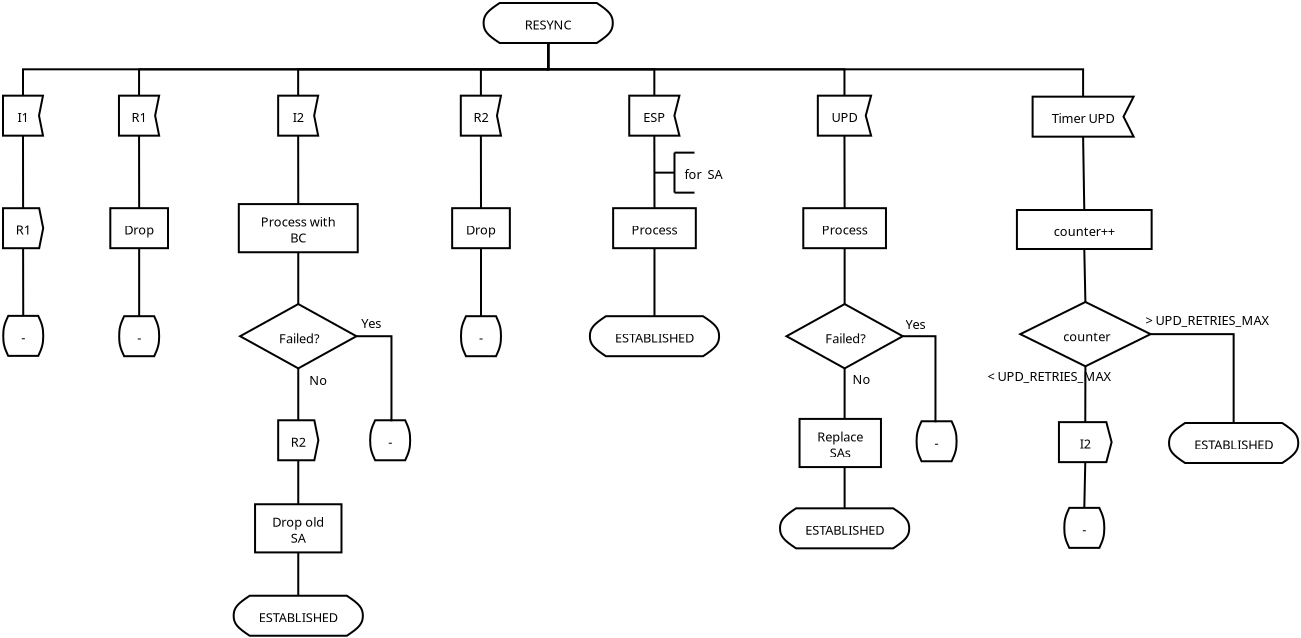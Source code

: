<?xml version="1.0" encoding="UTF-8"?>
<dia:diagram xmlns:dia="http://www.lysator.liu.se/~alla/dia/"><dia:layer name="Background" visible="true"><dia:object type="SDL - State" version="0" id="O0"><dia:attribute name="obj_pos"><dia:point val="27.32,1.65"/></dia:attribute><dia:attribute name="obj_bb"><dia:rectangle val="27.27,1.6;33.83,3.7"/></dia:attribute><dia:attribute name="elem_corner"><dia:point val="27.32,1.65"/></dia:attribute><dia:attribute name="elem_width"><dia:real val="6.46"/></dia:attribute><dia:attribute name="elem_height"><dia:real val="2"/></dia:attribute><dia:attribute name="show_background"><dia:boolean val="true"/></dia:attribute><dia:attribute name="flip_horizontal"><dia:boolean val="false"/></dia:attribute><dia:attribute name="flip_vertical"><dia:boolean val="false"/></dia:attribute><dia:attribute name="padding"><dia:real val="0.354"/></dia:attribute><dia:attribute name="text"><dia:composite type="text"><dia:attribute name="string"><dia:string>#RESYNC#</dia:string></dia:attribute><dia:attribute name="font"><dia:font family="sans" style="0" name="Courier"/></dia:attribute><dia:attribute name="height"><dia:real val="0.8"/></dia:attribute><dia:attribute name="pos"><dia:point val="30.55,2.9"/></dia:attribute><dia:attribute name="color"><dia:color val="#000000"/></dia:attribute><dia:attribute name="alignment"><dia:enum val="1"/></dia:attribute></dia:composite></dia:attribute></dia:object><dia:object type="SDL - Receive" version="0" id="O1"><dia:attribute name="obj_pos"><dia:point val="3.29,6.282"/></dia:attribute><dia:attribute name="obj_bb"><dia:rectangle val="3.24,6.232;5.351,8.332"/></dia:attribute><dia:attribute name="elem_corner"><dia:point val="3.29,6.282"/></dia:attribute><dia:attribute name="elem_width"><dia:real val="2"/></dia:attribute><dia:attribute name="elem_height"><dia:real val="2"/></dia:attribute><dia:attribute name="show_background"><dia:boolean val="true"/></dia:attribute><dia:attribute name="flip_horizontal"><dia:boolean val="false"/></dia:attribute><dia:attribute name="flip_vertical"><dia:boolean val="false"/></dia:attribute><dia:attribute name="padding"><dia:real val="0.354"/></dia:attribute><dia:attribute name="text"><dia:composite type="text"><dia:attribute name="string"><dia:string>#I1#</dia:string></dia:attribute><dia:attribute name="font"><dia:font family="sans" style="0" name="Courier"/></dia:attribute><dia:attribute name="height"><dia:real val="0.8"/></dia:attribute><dia:attribute name="pos"><dia:point val="4.29,7.532"/></dia:attribute><dia:attribute name="color"><dia:color val="#000000"/></dia:attribute><dia:attribute name="alignment"><dia:enum val="1"/></dia:attribute></dia:composite></dia:attribute></dia:object><dia:object type="SDL - Receive" version="0" id="O2"><dia:attribute name="obj_pos"><dia:point val="9.088,6.282"/></dia:attribute><dia:attribute name="obj_bb"><dia:rectangle val="9.038,6.232;11.158,8.332"/></dia:attribute><dia:attribute name="elem_corner"><dia:point val="9.088,6.282"/></dia:attribute><dia:attribute name="elem_width"><dia:real val="2.009"/></dia:attribute><dia:attribute name="elem_height"><dia:real val="2"/></dia:attribute><dia:attribute name="show_background"><dia:boolean val="true"/></dia:attribute><dia:attribute name="flip_horizontal"><dia:boolean val="false"/></dia:attribute><dia:attribute name="flip_vertical"><dia:boolean val="false"/></dia:attribute><dia:attribute name="padding"><dia:real val="0.354"/></dia:attribute><dia:attribute name="text"><dia:composite type="text"><dia:attribute name="string"><dia:string>#R1#</dia:string></dia:attribute><dia:attribute name="font"><dia:font family="sans" style="0" name="Courier"/></dia:attribute><dia:attribute name="height"><dia:real val="0.8"/></dia:attribute><dia:attribute name="pos"><dia:point val="10.093,7.532"/></dia:attribute><dia:attribute name="color"><dia:color val="#000000"/></dia:attribute><dia:attribute name="alignment"><dia:enum val="1"/></dia:attribute></dia:composite></dia:attribute></dia:object><dia:object type="SDL - Receive" version="0" id="O3"><dia:attribute name="obj_pos"><dia:point val="17.048,6.282"/></dia:attribute><dia:attribute name="obj_bb"><dia:rectangle val="16.998,6.232;19.109,8.332"/></dia:attribute><dia:attribute name="elem_corner"><dia:point val="17.048,6.282"/></dia:attribute><dia:attribute name="elem_width"><dia:real val="2"/></dia:attribute><dia:attribute name="elem_height"><dia:real val="2"/></dia:attribute><dia:attribute name="show_background"><dia:boolean val="true"/></dia:attribute><dia:attribute name="flip_horizontal"><dia:boolean val="false"/></dia:attribute><dia:attribute name="flip_vertical"><dia:boolean val="false"/></dia:attribute><dia:attribute name="padding"><dia:real val="0.354"/></dia:attribute><dia:attribute name="text"><dia:composite type="text"><dia:attribute name="string"><dia:string>#I2#</dia:string></dia:attribute><dia:attribute name="font"><dia:font family="sans" style="0" name="Courier"/></dia:attribute><dia:attribute name="height"><dia:real val="0.8"/></dia:attribute><dia:attribute name="pos"><dia:point val="18.048,7.532"/></dia:attribute><dia:attribute name="color"><dia:color val="#000000"/></dia:attribute><dia:attribute name="alignment"><dia:enum val="1"/></dia:attribute></dia:composite></dia:attribute></dia:object><dia:object type="SDL - Receive" version="0" id="O4"><dia:attribute name="obj_pos"><dia:point val="26.18,6.282"/></dia:attribute><dia:attribute name="obj_bb"><dia:rectangle val="26.13,6.232;28.25,8.332"/></dia:attribute><dia:attribute name="elem_corner"><dia:point val="26.18,6.282"/></dia:attribute><dia:attribute name="elem_width"><dia:real val="2.009"/></dia:attribute><dia:attribute name="elem_height"><dia:real val="2"/></dia:attribute><dia:attribute name="show_background"><dia:boolean val="true"/></dia:attribute><dia:attribute name="flip_horizontal"><dia:boolean val="false"/></dia:attribute><dia:attribute name="flip_vertical"><dia:boolean val="false"/></dia:attribute><dia:attribute name="padding"><dia:real val="0.354"/></dia:attribute><dia:attribute name="text"><dia:composite type="text"><dia:attribute name="string"><dia:string>#R2#</dia:string></dia:attribute><dia:attribute name="font"><dia:font family="sans" style="0" name="Courier"/></dia:attribute><dia:attribute name="height"><dia:real val="0.8"/></dia:attribute><dia:attribute name="pos"><dia:point val="27.184,7.532"/></dia:attribute><dia:attribute name="color"><dia:color val="#000000"/></dia:attribute><dia:attribute name="alignment"><dia:enum val="1"/></dia:attribute></dia:composite></dia:attribute></dia:object><dia:object type="SDL - Receive" version="0" id="O5"><dia:attribute name="obj_pos"><dia:point val="44.046,6.282"/></dia:attribute><dia:attribute name="obj_bb"><dia:rectangle val="43.996,6.232;46.745,8.332"/></dia:attribute><dia:attribute name="elem_corner"><dia:point val="44.046,6.282"/></dia:attribute><dia:attribute name="elem_width"><dia:real val="2.634"/></dia:attribute><dia:attribute name="elem_height"><dia:real val="2"/></dia:attribute><dia:attribute name="show_background"><dia:boolean val="true"/></dia:attribute><dia:attribute name="flip_horizontal"><dia:boolean val="false"/></dia:attribute><dia:attribute name="flip_vertical"><dia:boolean val="false"/></dia:attribute><dia:attribute name="padding"><dia:real val="0.354"/></dia:attribute><dia:attribute name="text"><dia:composite type="text"><dia:attribute name="string"><dia:string>#UPD#</dia:string></dia:attribute><dia:attribute name="font"><dia:font family="sans" style="0" name="Courier"/></dia:attribute><dia:attribute name="height"><dia:real val="0.8"/></dia:attribute><dia:attribute name="pos"><dia:point val="45.363,7.532"/></dia:attribute><dia:attribute name="color"><dia:color val="#000000"/></dia:attribute><dia:attribute name="alignment"><dia:enum val="1"/></dia:attribute></dia:composite></dia:attribute></dia:object><dia:object type="SDL - Receive" version="0" id="O6"><dia:attribute name="obj_pos"><dia:point val="54.791,6.332"/></dia:attribute><dia:attribute name="obj_bb"><dia:rectangle val="54.74,6.282;59.88,8.382"/></dia:attribute><dia:attribute name="elem_corner"><dia:point val="54.791,6.332"/></dia:attribute><dia:attribute name="elem_width"><dia:real val="5.009"/></dia:attribute><dia:attribute name="elem_height"><dia:real val="2"/></dia:attribute><dia:attribute name="show_background"><dia:boolean val="true"/></dia:attribute><dia:attribute name="flip_horizontal"><dia:boolean val="false"/></dia:attribute><dia:attribute name="flip_vertical"><dia:boolean val="false"/></dia:attribute><dia:attribute name="padding"><dia:real val="0.354"/></dia:attribute><dia:attribute name="text"><dia:composite type="text"><dia:attribute name="string"><dia:string>#Timer UPD#</dia:string></dia:attribute><dia:attribute name="font"><dia:font family="sans" style="0" name="Courier"/></dia:attribute><dia:attribute name="height"><dia:real val="0.8"/></dia:attribute><dia:attribute name="pos"><dia:point val="57.295,7.582"/></dia:attribute><dia:attribute name="color"><dia:color val="#000000"/></dia:attribute><dia:attribute name="alignment"><dia:enum val="1"/></dia:attribute></dia:composite></dia:attribute></dia:object><dia:object type="SDL - Send" version="0" id="O7"><dia:attribute name="obj_pos"><dia:point val="3.291,11.909"/></dia:attribute><dia:attribute name="obj_bb"><dia:rectangle val="3.241,11.858;5.351,13.959"/></dia:attribute><dia:attribute name="elem_corner"><dia:point val="3.291,11.909"/></dia:attribute><dia:attribute name="elem_width"><dia:real val="2.009"/></dia:attribute><dia:attribute name="elem_height"><dia:real val="2"/></dia:attribute><dia:attribute name="show_background"><dia:boolean val="true"/></dia:attribute><dia:attribute name="flip_horizontal"><dia:boolean val="false"/></dia:attribute><dia:attribute name="flip_vertical"><dia:boolean val="false"/></dia:attribute><dia:attribute name="padding"><dia:real val="0.354"/></dia:attribute><dia:attribute name="text"><dia:composite type="text"><dia:attribute name="string"><dia:string>#R1#</dia:string></dia:attribute><dia:attribute name="font"><dia:font family="sans" style="0" name="Courier"/></dia:attribute><dia:attribute name="height"><dia:real val="0.8"/></dia:attribute><dia:attribute name="pos"><dia:point val="4.295,13.159"/></dia:attribute><dia:attribute name="color"><dia:color val="#000000"/></dia:attribute><dia:attribute name="alignment"><dia:enum val="1"/></dia:attribute></dia:composite></dia:attribute></dia:object><dia:object type="SDL - Task" version="0" id="O8"><dia:attribute name="obj_pos"><dia:point val="15.08,11.705"/></dia:attribute><dia:attribute name="obj_bb"><dia:rectangle val="15.03,11.655;21.077,14.162"/></dia:attribute><dia:attribute name="elem_corner"><dia:point val="15.08,11.705"/></dia:attribute><dia:attribute name="elem_width"><dia:real val="5.946"/></dia:attribute><dia:attribute name="elem_height"><dia:real val="2.407"/></dia:attribute><dia:attribute name="show_background"><dia:boolean val="true"/></dia:attribute><dia:attribute name="flip_horizontal"><dia:boolean val="false"/></dia:attribute><dia:attribute name="flip_vertical"><dia:boolean val="false"/></dia:attribute><dia:attribute name="padding"><dia:real val="0.354"/></dia:attribute><dia:attribute name="text"><dia:composite type="text"><dia:attribute name="string"><dia:string>#Process with
BC#</dia:string></dia:attribute><dia:attribute name="font"><dia:font family="sans" style="0" name="Courier"/></dia:attribute><dia:attribute name="height"><dia:real val="0.8"/></dia:attribute><dia:attribute name="pos"><dia:point val="18.053,12.759"/></dia:attribute><dia:attribute name="color"><dia:color val="#000000"/></dia:attribute><dia:attribute name="alignment"><dia:enum val="1"/></dia:attribute></dia:composite></dia:attribute></dia:object><dia:object type="SDL - Decision" version="0" id="O9"><dia:attribute name="obj_pos"><dia:point val="15.146,16.704"/></dia:attribute><dia:attribute name="obj_bb"><dia:rectangle val="15.043,16.646;21.064,19.975"/></dia:attribute><dia:attribute name="elem_corner"><dia:point val="15.146,16.704"/></dia:attribute><dia:attribute name="elem_width"><dia:real val="5.814"/></dia:attribute><dia:attribute name="elem_height"><dia:real val="3.214"/></dia:attribute><dia:attribute name="show_background"><dia:boolean val="true"/></dia:attribute><dia:attribute name="flip_horizontal"><dia:boolean val="false"/></dia:attribute><dia:attribute name="flip_vertical"><dia:boolean val="false"/></dia:attribute><dia:attribute name="padding"><dia:real val="0.354"/></dia:attribute><dia:attribute name="text"><dia:composite type="text"><dia:attribute name="string"><dia:string>#Failed?#</dia:string></dia:attribute><dia:attribute name="font"><dia:font family="sans" style="0" name="Courier"/></dia:attribute><dia:attribute name="height"><dia:real val="0.8"/></dia:attribute><dia:attribute name="pos"><dia:point val="18.111,18.593"/></dia:attribute><dia:attribute name="color"><dia:color val="#000000"/></dia:attribute><dia:attribute name="alignment"><dia:enum val="1"/></dia:attribute></dia:composite></dia:attribute></dia:object><dia:object type="SDL - Send" version="0" id="O10"><dia:attribute name="obj_pos"><dia:point val="17.049,22.513"/></dia:attribute><dia:attribute name="obj_bb"><dia:rectangle val="16.998,22.463;19.108,24.563"/></dia:attribute><dia:attribute name="elem_corner"><dia:point val="17.049,22.513"/></dia:attribute><dia:attribute name="elem_width"><dia:real val="2.009"/></dia:attribute><dia:attribute name="elem_height"><dia:real val="2"/></dia:attribute><dia:attribute name="show_background"><dia:boolean val="true"/></dia:attribute><dia:attribute name="flip_horizontal"><dia:boolean val="false"/></dia:attribute><dia:attribute name="flip_vertical"><dia:boolean val="false"/></dia:attribute><dia:attribute name="padding"><dia:real val="0.354"/></dia:attribute><dia:attribute name="text"><dia:composite type="text"><dia:attribute name="string"><dia:string>#R2#</dia:string></dia:attribute><dia:attribute name="font"><dia:font family="sans" style="0" name="Courier"/></dia:attribute><dia:attribute name="height"><dia:real val="0.8"/></dia:attribute><dia:attribute name="pos"><dia:point val="18.053,23.763"/></dia:attribute><dia:attribute name="color"><dia:color val="#000000"/></dia:attribute><dia:attribute name="alignment"><dia:enum val="1"/></dia:attribute></dia:composite></dia:attribute></dia:object><dia:object type="SDL - Task" version="0" id="O11"><dia:attribute name="obj_pos"><dia:point val="15.893,26.713"/></dia:attribute><dia:attribute name="obj_bb"><dia:rectangle val="15.843,26.663;20.264,29.17"/></dia:attribute><dia:attribute name="elem_corner"><dia:point val="15.893,26.713"/></dia:attribute><dia:attribute name="elem_width"><dia:real val="4.321"/></dia:attribute><dia:attribute name="elem_height"><dia:real val="2.407"/></dia:attribute><dia:attribute name="show_background"><dia:boolean val="true"/></dia:attribute><dia:attribute name="flip_horizontal"><dia:boolean val="false"/></dia:attribute><dia:attribute name="flip_vertical"><dia:boolean val="false"/></dia:attribute><dia:attribute name="padding"><dia:real val="0.354"/></dia:attribute><dia:attribute name="text"><dia:composite type="text"><dia:attribute name="string"><dia:string>#Drop old
SA#</dia:string></dia:attribute><dia:attribute name="font"><dia:font family="sans" style="0" name="Courier"/></dia:attribute><dia:attribute name="height"><dia:real val="0.8"/></dia:attribute><dia:attribute name="pos"><dia:point val="18.053,27.767"/></dia:attribute><dia:attribute name="color"><dia:color val="#000000"/></dia:attribute><dia:attribute name="alignment"><dia:enum val="1"/></dia:attribute></dia:composite></dia:attribute></dia:object><dia:object type="SDL - State" version="0" id="O12"><dia:attribute name="obj_pos"><dia:point val="14.823,31.287"/></dia:attribute><dia:attribute name="obj_bb"><dia:rectangle val="14.774,31.237;21.334,33.337"/></dia:attribute><dia:attribute name="elem_corner"><dia:point val="14.823,31.287"/></dia:attribute><dia:attribute name="elem_width"><dia:real val="6.46"/></dia:attribute><dia:attribute name="elem_height"><dia:real val="2"/></dia:attribute><dia:attribute name="show_background"><dia:boolean val="true"/></dia:attribute><dia:attribute name="flip_horizontal"><dia:boolean val="false"/></dia:attribute><dia:attribute name="flip_vertical"><dia:boolean val="false"/></dia:attribute><dia:attribute name="padding"><dia:real val="0.354"/></dia:attribute><dia:attribute name="text"><dia:composite type="text"><dia:attribute name="string"><dia:string>#ESTABLISHED#</dia:string></dia:attribute><dia:attribute name="font"><dia:font family="sans" style="0" name="Courier"/></dia:attribute><dia:attribute name="height"><dia:real val="0.8"/></dia:attribute><dia:attribute name="pos"><dia:point val="18.053,32.537"/></dia:attribute><dia:attribute name="color"><dia:color val="#000000"/></dia:attribute><dia:attribute name="alignment"><dia:enum val="1"/></dia:attribute></dia:composite></dia:attribute></dia:object><dia:object type="SDL - State" version="0" id="O13"><dia:attribute name="obj_pos"><dia:point val="21.648,22.513"/></dia:attribute><dia:attribute name="obj_bb"><dia:rectangle val="21.599,22.463;23.698,24.563"/></dia:attribute><dia:attribute name="elem_corner"><dia:point val="21.648,22.513"/></dia:attribute><dia:attribute name="elem_width"><dia:real val="2"/></dia:attribute><dia:attribute name="elem_height"><dia:real val="2"/></dia:attribute><dia:attribute name="show_background"><dia:boolean val="true"/></dia:attribute><dia:attribute name="flip_horizontal"><dia:boolean val="false"/></dia:attribute><dia:attribute name="flip_vertical"><dia:boolean val="false"/></dia:attribute><dia:attribute name="padding"><dia:real val="0.354"/></dia:attribute><dia:attribute name="text"><dia:composite type="text"><dia:attribute name="string"><dia:string>#-#</dia:string></dia:attribute><dia:attribute name="font"><dia:font family="sans" style="0" name="Courier"/></dia:attribute><dia:attribute name="height"><dia:real val="0.8"/></dia:attribute><dia:attribute name="pos"><dia:point val="22.648,23.763"/></dia:attribute><dia:attribute name="color"><dia:color val="#000000"/></dia:attribute><dia:attribute name="alignment"><dia:enum val="1"/></dia:attribute></dia:composite></dia:attribute></dia:object><dia:object type="SDL - Task" version="0" id="O14"><dia:attribute name="obj_pos"><dia:point val="8.656,11.909"/></dia:attribute><dia:attribute name="obj_bb"><dia:rectangle val="8.606,11.858;11.59,13.959"/></dia:attribute><dia:attribute name="elem_corner"><dia:point val="8.656,11.909"/></dia:attribute><dia:attribute name="elem_width"><dia:real val="2.884"/></dia:attribute><dia:attribute name="elem_height"><dia:real val="2"/></dia:attribute><dia:attribute name="show_background"><dia:boolean val="true"/></dia:attribute><dia:attribute name="flip_horizontal"><dia:boolean val="false"/></dia:attribute><dia:attribute name="flip_vertical"><dia:boolean val="false"/></dia:attribute><dia:attribute name="padding"><dia:real val="0.354"/></dia:attribute><dia:attribute name="text"><dia:composite type="text"><dia:attribute name="string"><dia:string>#Drop#</dia:string></dia:attribute><dia:attribute name="font"><dia:font family="sans" style="0" name="Courier"/></dia:attribute><dia:attribute name="height"><dia:real val="0.8"/></dia:attribute><dia:attribute name="pos"><dia:point val="10.098,13.159"/></dia:attribute><dia:attribute name="color"><dia:color val="#000000"/></dia:attribute><dia:attribute name="alignment"><dia:enum val="1"/></dia:attribute></dia:composite></dia:attribute></dia:object><dia:object type="SDL - State" version="0" id="O15"><dia:attribute name="obj_pos"><dia:point val="9.098,17.311"/></dia:attribute><dia:attribute name="obj_bb"><dia:rectangle val="9.048,17.261;11.148,19.361"/></dia:attribute><dia:attribute name="elem_corner"><dia:point val="9.098,17.311"/></dia:attribute><dia:attribute name="elem_width"><dia:real val="2"/></dia:attribute><dia:attribute name="elem_height"><dia:real val="2"/></dia:attribute><dia:attribute name="show_background"><dia:boolean val="true"/></dia:attribute><dia:attribute name="flip_horizontal"><dia:boolean val="false"/></dia:attribute><dia:attribute name="flip_vertical"><dia:boolean val="false"/></dia:attribute><dia:attribute name="padding"><dia:real val="0.354"/></dia:attribute><dia:attribute name="text"><dia:composite type="text"><dia:attribute name="string"><dia:string>#-#</dia:string></dia:attribute><dia:attribute name="font"><dia:font family="sans" style="0" name="Courier"/></dia:attribute><dia:attribute name="height"><dia:real val="0.8"/></dia:attribute><dia:attribute name="pos"><dia:point val="10.098,18.561"/></dia:attribute><dia:attribute name="color"><dia:color val="#000000"/></dia:attribute><dia:attribute name="alignment"><dia:enum val="1"/></dia:attribute></dia:composite></dia:attribute></dia:object><dia:object type="SDL - Task" version="0" id="O16"><dia:attribute name="obj_pos"><dia:point val="25.748,11.909"/></dia:attribute><dia:attribute name="obj_bb"><dia:rectangle val="25.698,11.858;28.682,13.959"/></dia:attribute><dia:attribute name="elem_corner"><dia:point val="25.748,11.909"/></dia:attribute><dia:attribute name="elem_width"><dia:real val="2.884"/></dia:attribute><dia:attribute name="elem_height"><dia:real val="2"/></dia:attribute><dia:attribute name="show_background"><dia:boolean val="true"/></dia:attribute><dia:attribute name="flip_horizontal"><dia:boolean val="false"/></dia:attribute><dia:attribute name="flip_vertical"><dia:boolean val="false"/></dia:attribute><dia:attribute name="padding"><dia:real val="0.354"/></dia:attribute><dia:attribute name="text"><dia:composite type="text"><dia:attribute name="string"><dia:string>#Drop#</dia:string></dia:attribute><dia:attribute name="font"><dia:font family="sans" style="0" name="Courier"/></dia:attribute><dia:attribute name="height"><dia:real val="0.8"/></dia:attribute><dia:attribute name="pos"><dia:point val="27.19,13.159"/></dia:attribute><dia:attribute name="color"><dia:color val="#000000"/></dia:attribute><dia:attribute name="alignment"><dia:enum val="1"/></dia:attribute></dia:composite></dia:attribute></dia:object><dia:object type="SDL - State" version="0" id="O17"><dia:attribute name="obj_pos"><dia:point val="26.19,17.311"/></dia:attribute><dia:attribute name="obj_bb"><dia:rectangle val="26.14,17.261;28.24,19.361"/></dia:attribute><dia:attribute name="elem_corner"><dia:point val="26.19,17.311"/></dia:attribute><dia:attribute name="elem_width"><dia:real val="2"/></dia:attribute><dia:attribute name="elem_height"><dia:real val="2"/></dia:attribute><dia:attribute name="show_background"><dia:boolean val="true"/></dia:attribute><dia:attribute name="flip_horizontal"><dia:boolean val="false"/></dia:attribute><dia:attribute name="flip_vertical"><dia:boolean val="false"/></dia:attribute><dia:attribute name="padding"><dia:real val="0.354"/></dia:attribute><dia:attribute name="text"><dia:composite type="text"><dia:attribute name="string"><dia:string>#-#</dia:string></dia:attribute><dia:attribute name="font"><dia:font family="sans" style="0" name="Courier"/></dia:attribute><dia:attribute name="height"><dia:real val="0.8"/></dia:attribute><dia:attribute name="pos"><dia:point val="27.19,18.561"/></dia:attribute><dia:attribute name="color"><dia:color val="#000000"/></dia:attribute><dia:attribute name="alignment"><dia:enum val="1"/></dia:attribute></dia:composite></dia:attribute></dia:object><dia:object type="SDL - Task" version="0" id="O18"><dia:attribute name="obj_pos"><dia:point val="43.304,11.909"/></dia:attribute><dia:attribute name="obj_bb"><dia:rectangle val="43.254,11.858;47.488,13.959"/></dia:attribute><dia:attribute name="elem_corner"><dia:point val="43.304,11.909"/></dia:attribute><dia:attribute name="elem_width"><dia:real val="4.134"/></dia:attribute><dia:attribute name="elem_height"><dia:real val="2"/></dia:attribute><dia:attribute name="show_background"><dia:boolean val="true"/></dia:attribute><dia:attribute name="flip_horizontal"><dia:boolean val="false"/></dia:attribute><dia:attribute name="flip_vertical"><dia:boolean val="false"/></dia:attribute><dia:attribute name="padding"><dia:real val="0.354"/></dia:attribute><dia:attribute name="text"><dia:composite type="text"><dia:attribute name="string"><dia:string>#Process#</dia:string></dia:attribute><dia:attribute name="font"><dia:font family="sans" style="0" name="Courier"/></dia:attribute><dia:attribute name="height"><dia:real val="0.8"/></dia:attribute><dia:attribute name="pos"><dia:point val="45.371,13.159"/></dia:attribute><dia:attribute name="color"><dia:color val="#000000"/></dia:attribute><dia:attribute name="alignment"><dia:enum val="1"/></dia:attribute></dia:composite></dia:attribute></dia:object><dia:object type="SDL - Decision" version="0" id="O19"><dia:attribute name="obj_pos"><dia:point val="42.464,16.704"/></dia:attribute><dia:attribute name="obj_bb"><dia:rectangle val="42.36,16.646;48.381,19.975"/></dia:attribute><dia:attribute name="elem_corner"><dia:point val="42.464,16.704"/></dia:attribute><dia:attribute name="elem_width"><dia:real val="5.814"/></dia:attribute><dia:attribute name="elem_height"><dia:real val="3.214"/></dia:attribute><dia:attribute name="show_background"><dia:boolean val="true"/></dia:attribute><dia:attribute name="flip_horizontal"><dia:boolean val="false"/></dia:attribute><dia:attribute name="flip_vertical"><dia:boolean val="false"/></dia:attribute><dia:attribute name="padding"><dia:real val="0.354"/></dia:attribute><dia:attribute name="text"><dia:composite type="text"><dia:attribute name="string"><dia:string>#Failed?#</dia:string></dia:attribute><dia:attribute name="font"><dia:font family="sans" style="0" name="Courier"/></dia:attribute><dia:attribute name="height"><dia:real val="0.8"/></dia:attribute><dia:attribute name="pos"><dia:point val="45.429,18.593"/></dia:attribute><dia:attribute name="color"><dia:color val="#000000"/></dia:attribute><dia:attribute name="alignment"><dia:enum val="1"/></dia:attribute></dia:composite></dia:attribute></dia:object><dia:object type="SDL - State" version="0" id="O20"><dia:attribute name="obj_pos"><dia:point val="48.969,22.563"/></dia:attribute><dia:attribute name="obj_bb"><dia:rectangle val="48.919,22.513;51.019,24.613"/></dia:attribute><dia:attribute name="elem_corner"><dia:point val="48.969,22.563"/></dia:attribute><dia:attribute name="elem_width"><dia:real val="2"/></dia:attribute><dia:attribute name="elem_height"><dia:real val="2"/></dia:attribute><dia:attribute name="show_background"><dia:boolean val="true"/></dia:attribute><dia:attribute name="flip_horizontal"><dia:boolean val="false"/></dia:attribute><dia:attribute name="flip_vertical"><dia:boolean val="false"/></dia:attribute><dia:attribute name="padding"><dia:real val="0.354"/></dia:attribute><dia:attribute name="text"><dia:composite type="text"><dia:attribute name="string"><dia:string>#-#</dia:string></dia:attribute><dia:attribute name="font"><dia:font family="sans" style="0" name="Courier"/></dia:attribute><dia:attribute name="height"><dia:real val="0.8"/></dia:attribute><dia:attribute name="pos"><dia:point val="49.969,23.813"/></dia:attribute><dia:attribute name="color"><dia:color val="#000000"/></dia:attribute><dia:attribute name="alignment"><dia:enum val="1"/></dia:attribute></dia:composite></dia:attribute></dia:object><dia:object type="SDL - State" version="0" id="O21"><dia:attribute name="obj_pos"><dia:point val="42.141,26.916"/></dia:attribute><dia:attribute name="obj_bb"><dia:rectangle val="42.091,26.866;48.651,28.966"/></dia:attribute><dia:attribute name="elem_corner"><dia:point val="42.141,26.916"/></dia:attribute><dia:attribute name="elem_width"><dia:real val="6.46"/></dia:attribute><dia:attribute name="elem_height"><dia:real val="2"/></dia:attribute><dia:attribute name="show_background"><dia:boolean val="true"/></dia:attribute><dia:attribute name="flip_horizontal"><dia:boolean val="false"/></dia:attribute><dia:attribute name="flip_vertical"><dia:boolean val="false"/></dia:attribute><dia:attribute name="padding"><dia:real val="0.354"/></dia:attribute><dia:attribute name="text"><dia:composite type="text"><dia:attribute name="string"><dia:string>#ESTABLISHED#</dia:string></dia:attribute><dia:attribute name="font"><dia:font family="sans" style="0" name="Courier"/></dia:attribute><dia:attribute name="height"><dia:real val="0.8"/></dia:attribute><dia:attribute name="pos"><dia:point val="45.371,28.166"/></dia:attribute><dia:attribute name="color"><dia:color val="#000000"/></dia:attribute><dia:attribute name="alignment"><dia:enum val="1"/></dia:attribute></dia:composite></dia:attribute></dia:object><dia:object type="SDL - Send" version="0" id="O22"><dia:attribute name="obj_pos"><dia:point val="56.087,22.608"/></dia:attribute><dia:attribute name="obj_bb"><dia:rectangle val="56.037,22.558;58.772,24.659"/></dia:attribute><dia:attribute name="elem_corner"><dia:point val="56.087,22.608"/></dia:attribute><dia:attribute name="elem_width"><dia:real val="2.634"/></dia:attribute><dia:attribute name="elem_height"><dia:real val="2"/></dia:attribute><dia:attribute name="show_background"><dia:boolean val="true"/></dia:attribute><dia:attribute name="flip_horizontal"><dia:boolean val="false"/></dia:attribute><dia:attribute name="flip_vertical"><dia:boolean val="false"/></dia:attribute><dia:attribute name="padding"><dia:real val="0.354"/></dia:attribute><dia:attribute name="text"><dia:composite type="text"><dia:attribute name="string"><dia:string>#I2#</dia:string></dia:attribute><dia:attribute name="font"><dia:font family="sans" style="0" name="Courier"/></dia:attribute><dia:attribute name="height"><dia:real val="0.8"/></dia:attribute><dia:attribute name="pos"><dia:point val="57.404,23.858"/></dia:attribute><dia:attribute name="color"><dia:color val="#000000"/></dia:attribute><dia:attribute name="alignment"><dia:enum val="1"/></dia:attribute></dia:composite></dia:attribute></dia:object><dia:object type="SDL - Receive" version="0" id="O23"><dia:attribute name="obj_pos"><dia:point val="34.602,6.282"/></dia:attribute><dia:attribute name="obj_bb"><dia:rectangle val="34.552,6.232;37.175,8.332"/></dia:attribute><dia:attribute name="elem_corner"><dia:point val="34.602,6.282"/></dia:attribute><dia:attribute name="elem_width"><dia:real val="2.509"/></dia:attribute><dia:attribute name="elem_height"><dia:real val="2"/></dia:attribute><dia:attribute name="show_background"><dia:boolean val="true"/></dia:attribute><dia:attribute name="flip_horizontal"><dia:boolean val="false"/></dia:attribute><dia:attribute name="flip_vertical"><dia:boolean val="false"/></dia:attribute><dia:attribute name="padding"><dia:real val="0.354"/></dia:attribute><dia:attribute name="text"><dia:composite type="text"><dia:attribute name="string"><dia:string>#ESP#</dia:string></dia:attribute><dia:attribute name="font"><dia:font family="sans" style="0" name="Courier"/></dia:attribute><dia:attribute name="height"><dia:real val="0.8"/></dia:attribute><dia:attribute name="pos"><dia:point val="35.857,7.532"/></dia:attribute><dia:attribute name="color"><dia:color val="#000000"/></dia:attribute><dia:attribute name="alignment"><dia:enum val="1"/></dia:attribute></dia:composite></dia:attribute></dia:object><dia:object type="SDL - Comment" version="0" id="O24"><dia:attribute name="obj_pos"><dia:point val="35.864,9.132"/></dia:attribute><dia:attribute name="obj_bb"><dia:rectangle val="35.864,9.082;39.135,11.182"/></dia:attribute><dia:attribute name="elem_corner"><dia:point val="35.864,9.132"/></dia:attribute><dia:attribute name="elem_width"><dia:real val="2"/></dia:attribute><dia:attribute name="elem_height"><dia:real val="2"/></dia:attribute><dia:attribute name="show_background"><dia:boolean val="true"/></dia:attribute><dia:attribute name="flip_horizontal"><dia:boolean val="false"/></dia:attribute><dia:attribute name="flip_vertical"><dia:boolean val="false"/></dia:attribute><dia:attribute name="padding"><dia:real val="0.354"/></dia:attribute><dia:attribute name="text"><dia:composite type="text"><dia:attribute name="string"><dia:string># for  SA#</dia:string></dia:attribute><dia:attribute name="font"><dia:font family="sans" style="0" name="Courier"/></dia:attribute><dia:attribute name="height"><dia:real val="0.8"/></dia:attribute><dia:attribute name="pos"><dia:point val="36.864,10.382"/></dia:attribute><dia:attribute name="color"><dia:color val="#000000"/></dia:attribute><dia:attribute name="alignment"><dia:enum val="0"/></dia:attribute></dia:composite></dia:attribute></dia:object><dia:object type="SDL - Task" version="0" id="O25"><dia:attribute name="obj_pos"><dia:point val="33.797,11.909"/></dia:attribute><dia:attribute name="obj_bb"><dia:rectangle val="33.747,11.858;37.981,13.959"/></dia:attribute><dia:attribute name="elem_corner"><dia:point val="33.797,11.909"/></dia:attribute><dia:attribute name="elem_width"><dia:real val="4.134"/></dia:attribute><dia:attribute name="elem_height"><dia:real val="2"/></dia:attribute><dia:attribute name="show_background"><dia:boolean val="true"/></dia:attribute><dia:attribute name="flip_horizontal"><dia:boolean val="false"/></dia:attribute><dia:attribute name="flip_vertical"><dia:boolean val="false"/></dia:attribute><dia:attribute name="padding"><dia:real val="0.354"/></dia:attribute><dia:attribute name="text"><dia:composite type="text"><dia:attribute name="string"><dia:string>#Process#</dia:string></dia:attribute><dia:attribute name="font"><dia:font family="sans" style="0" name="Courier"/></dia:attribute><dia:attribute name="height"><dia:real val="0.8"/></dia:attribute><dia:attribute name="pos"><dia:point val="35.864,13.159"/></dia:attribute><dia:attribute name="color"><dia:color val="#000000"/></dia:attribute><dia:attribute name="alignment"><dia:enum val="1"/></dia:attribute></dia:composite></dia:attribute></dia:object><dia:object type="SDL - State" version="0" id="O26"><dia:attribute name="obj_pos"><dia:point val="32.634,17.311"/></dia:attribute><dia:attribute name="obj_bb"><dia:rectangle val="32.584,17.261;39.144,19.361"/></dia:attribute><dia:attribute name="elem_corner"><dia:point val="32.634,17.311"/></dia:attribute><dia:attribute name="elem_width"><dia:real val="6.46"/></dia:attribute><dia:attribute name="elem_height"><dia:real val="2"/></dia:attribute><dia:attribute name="show_background"><dia:boolean val="true"/></dia:attribute><dia:attribute name="flip_horizontal"><dia:boolean val="false"/></dia:attribute><dia:attribute name="flip_vertical"><dia:boolean val="false"/></dia:attribute><dia:attribute name="padding"><dia:real val="0.354"/></dia:attribute><dia:attribute name="text"><dia:composite type="text"><dia:attribute name="string"><dia:string>#ESTABLISHED#</dia:string></dia:attribute><dia:attribute name="font"><dia:font family="sans" style="0" name="Courier"/></dia:attribute><dia:attribute name="height"><dia:real val="0.8"/></dia:attribute><dia:attribute name="pos"><dia:point val="35.864,18.561"/></dia:attribute><dia:attribute name="color"><dia:color val="#000000"/></dia:attribute><dia:attribute name="alignment"><dia:enum val="1"/></dia:attribute></dia:composite></dia:attribute></dia:object><dia:object type="Standard - ZigZagLine" version="0" id="O27"><dia:attribute name="obj_pos"><dia:point val="30.55,3.65"/></dia:attribute><dia:attribute name="obj_bb"><dia:rectangle val="4.24,3.6;30.6,6.332"/></dia:attribute><dia:attribute name="orth_points"><dia:point val="30.55,3.65"/><dia:point val="30.55,4.966"/><dia:point val="4.29,4.966"/><dia:point val="4.29,6.282"/></dia:attribute><dia:attribute name="orth_orient"><dia:enum val="1"/><dia:enum val="0"/><dia:enum val="1"/></dia:attribute><dia:connections><dia:connection handle="0" to="O0" connection="1"/><dia:connection handle="1" to="O1" connection="0"/></dia:connections></dia:object><dia:object type="Standard - Line" version="0" id="O28"><dia:attribute name="obj_pos"><dia:point val="4.29,8.282"/></dia:attribute><dia:attribute name="obj_bb"><dia:rectangle val="4.24,8.232;4.345,11.959"/></dia:attribute><dia:attribute name="conn_endpoints"><dia:point val="4.29,8.282"/><dia:point val="4.295,11.909"/></dia:attribute><dia:attribute name="numcp"><dia:int val="1"/></dia:attribute><dia:connections><dia:connection handle="0" to="O1" connection="1"/><dia:connection handle="1" to="O7" connection="0"/></dia:connections></dia:object><dia:object type="Standard - Line" version="0" id="O29"><dia:attribute name="obj_pos"><dia:point val="4.295,13.909"/></dia:attribute><dia:attribute name="obj_bb"><dia:rectangle val="4.245,13.858;4.352,17.345"/></dia:attribute><dia:attribute name="conn_endpoints"><dia:point val="4.295,13.909"/><dia:point val="4.302,17.295"/></dia:attribute><dia:attribute name="numcp"><dia:int val="1"/></dia:attribute><dia:connections><dia:connection handle="0" to="O7" connection="1"/><dia:connection handle="1" to="O68" connection="0"/></dia:connections></dia:object><dia:object type="Standard - ZigZagLine" version="0" id="O30"><dia:attribute name="obj_pos"><dia:point val="30.55,3.65"/></dia:attribute><dia:attribute name="obj_bb"><dia:rectangle val="10.043,3.6;30.6,6.332"/></dia:attribute><dia:attribute name="orth_points"><dia:point val="30.55,3.65"/><dia:point val="30.55,4.966"/><dia:point val="10.093,4.966"/><dia:point val="10.093,6.282"/></dia:attribute><dia:attribute name="orth_orient"><dia:enum val="1"/><dia:enum val="0"/><dia:enum val="1"/></dia:attribute><dia:connections><dia:connection handle="0" to="O0" connection="1"/><dia:connection handle="1" to="O2" connection="0"/></dia:connections></dia:object><dia:object type="Standard - ZigZagLine" version="0" id="O31"><dia:attribute name="obj_pos"><dia:point val="30.55,3.65"/></dia:attribute><dia:attribute name="obj_bb"><dia:rectangle val="17.998,3.6;30.6,6.332"/></dia:attribute><dia:attribute name="orth_points"><dia:point val="30.55,3.65"/><dia:point val="30.55,4.966"/><dia:point val="18.048,4.966"/><dia:point val="18.048,6.282"/></dia:attribute><dia:attribute name="orth_orient"><dia:enum val="1"/><dia:enum val="0"/><dia:enum val="1"/></dia:attribute><dia:connections><dia:connection handle="0" to="O0" connection="1"/><dia:connection handle="1" to="O3" connection="0"/></dia:connections></dia:object><dia:object type="Standard - ZigZagLine" version="0" id="O32"><dia:attribute name="obj_pos"><dia:point val="30.55,3.65"/></dia:attribute><dia:attribute name="obj_bb"><dia:rectangle val="27.135,3.6;30.6,6.332"/></dia:attribute><dia:attribute name="orth_points"><dia:point val="30.55,3.65"/><dia:point val="30.55,4.966"/><dia:point val="27.185,4.966"/><dia:point val="27.185,6.282"/></dia:attribute><dia:attribute name="orth_orient"><dia:enum val="1"/><dia:enum val="0"/><dia:enum val="1"/></dia:attribute><dia:connections><dia:connection handle="0" to="O0" connection="1"/><dia:connection handle="1" to="O4" connection="0"/></dia:connections></dia:object><dia:object type="Standard - ZigZagLine" version="0" id="O33"><dia:attribute name="obj_pos"><dia:point val="30.55,3.65"/></dia:attribute><dia:attribute name="obj_bb"><dia:rectangle val="30.5,3.6;35.907,6.332"/></dia:attribute><dia:attribute name="orth_points"><dia:point val="30.55,3.65"/><dia:point val="30.55,4.966"/><dia:point val="35.857,4.966"/><dia:point val="35.857,6.282"/></dia:attribute><dia:attribute name="orth_orient"><dia:enum val="1"/><dia:enum val="0"/><dia:enum val="1"/></dia:attribute><dia:connections><dia:connection handle="0" to="O0" connection="1"/><dia:connection handle="1" to="O23" connection="0"/></dia:connections></dia:object><dia:object type="Standard - ZigZagLine" version="0" id="O34"><dia:attribute name="obj_pos"><dia:point val="30.55,3.65"/></dia:attribute><dia:attribute name="obj_bb"><dia:rectangle val="30.5,3.6;45.413,6.332"/></dia:attribute><dia:attribute name="orth_points"><dia:point val="30.55,3.65"/><dia:point val="30.55,4.966"/><dia:point val="45.363,4.966"/><dia:point val="45.363,6.282"/></dia:attribute><dia:attribute name="orth_orient"><dia:enum val="1"/><dia:enum val="0"/><dia:enum val="1"/></dia:attribute><dia:connections><dia:connection handle="0" to="O0" connection="1"/><dia:connection handle="1" to="O5" connection="0"/></dia:connections></dia:object><dia:object type="Standard - ZigZagLine" version="0" id="O35"><dia:attribute name="obj_pos"><dia:point val="30.55,3.65"/></dia:attribute><dia:attribute name="obj_bb"><dia:rectangle val="30.5,3.6;57.345,6.382"/></dia:attribute><dia:attribute name="orth_points"><dia:point val="30.55,3.65"/><dia:point val="30.55,4.966"/><dia:point val="57.295,4.966"/><dia:point val="57.295,6.332"/></dia:attribute><dia:attribute name="orth_orient"><dia:enum val="1"/><dia:enum val="0"/><dia:enum val="1"/></dia:attribute><dia:connections><dia:connection handle="0" to="O0" connection="1"/><dia:connection handle="1" to="O6" connection="0"/></dia:connections></dia:object><dia:object type="Standard - Line" version="0" id="O36"><dia:attribute name="obj_pos"><dia:point val="10.093,8.282"/></dia:attribute><dia:attribute name="obj_bb"><dia:rectangle val="10.043,8.232;10.148,11.959"/></dia:attribute><dia:attribute name="conn_endpoints"><dia:point val="10.093,8.282"/><dia:point val="10.098,11.909"/></dia:attribute><dia:attribute name="numcp"><dia:int val="1"/></dia:attribute><dia:connections><dia:connection handle="0" to="O2" connection="1"/><dia:connection handle="1" to="O14" connection="0"/></dia:connections></dia:object><dia:object type="Standard - Line" version="0" id="O37"><dia:attribute name="obj_pos"><dia:point val="10.098,13.909"/></dia:attribute><dia:attribute name="obj_bb"><dia:rectangle val="10.048,13.858;10.148,17.361"/></dia:attribute><dia:attribute name="conn_endpoints"><dia:point val="10.098,13.909"/><dia:point val="10.098,17.311"/></dia:attribute><dia:attribute name="numcp"><dia:int val="1"/></dia:attribute><dia:connections><dia:connection handle="0" to="O14" connection="1"/><dia:connection handle="1" to="O15" connection="0"/></dia:connections></dia:object><dia:object type="Standard - Line" version="0" id="O38"><dia:attribute name="obj_pos"><dia:point val="18.048,8.282"/></dia:attribute><dia:attribute name="obj_bb"><dia:rectangle val="17.998,8.232;18.104,11.755"/></dia:attribute><dia:attribute name="conn_endpoints"><dia:point val="18.048,8.282"/><dia:point val="18.053,11.705"/></dia:attribute><dia:attribute name="numcp"><dia:int val="1"/></dia:attribute><dia:connections><dia:connection handle="0" to="O3" connection="1"/><dia:connection handle="1" to="O8" connection="0"/></dia:connections></dia:object><dia:object type="Standard - Line" version="0" id="O39"><dia:attribute name="obj_pos"><dia:point val="18.053,14.112"/></dia:attribute><dia:attribute name="obj_bb"><dia:rectangle val="18.003,14.062;18.103,16.754"/></dia:attribute><dia:attribute name="conn_endpoints"><dia:point val="18.053,14.112"/><dia:point val="18.053,16.704"/></dia:attribute><dia:attribute name="numcp"><dia:int val="1"/></dia:attribute><dia:connections><dia:connection handle="0" to="O8" connection="1"/><dia:connection handle="1" to="O9" connection="0"/></dia:connections></dia:object><dia:object type="Standard - Line" version="0" id="O40"><dia:attribute name="obj_pos"><dia:point val="18.053,19.918"/></dia:attribute><dia:attribute name="obj_bb"><dia:rectangle val="18.003,19.868;18.103,22.563"/></dia:attribute><dia:attribute name="conn_endpoints"><dia:point val="18.053,19.918"/><dia:point val="18.053,22.513"/></dia:attribute><dia:attribute name="numcp"><dia:int val="1"/></dia:attribute><dia:connections><dia:connection handle="0" to="O9" connection="1"/><dia:connection handle="1" to="O10" connection="0"/></dia:connections></dia:object><dia:object type="Standard - Line" version="0" id="O41"><dia:attribute name="obj_pos"><dia:point val="18.053,24.513"/></dia:attribute><dia:attribute name="obj_bb"><dia:rectangle val="18.003,24.463;18.103,26.763"/></dia:attribute><dia:attribute name="conn_endpoints"><dia:point val="18.053,24.513"/><dia:point val="18.053,26.713"/></dia:attribute><dia:attribute name="numcp"><dia:int val="1"/></dia:attribute><dia:connections><dia:connection handle="0" to="O10" connection="1"/><dia:connection handle="1" to="O11" connection="0"/></dia:connections></dia:object><dia:object type="Standard - Line" version="0" id="O42"><dia:attribute name="obj_pos"><dia:point val="18.053,29.12"/></dia:attribute><dia:attribute name="obj_bb"><dia:rectangle val="18.003,29.07;18.103,31.337"/></dia:attribute><dia:attribute name="conn_endpoints"><dia:point val="18.053,29.12"/><dia:point val="18.053,31.287"/></dia:attribute><dia:attribute name="numcp"><dia:int val="1"/></dia:attribute><dia:connections><dia:connection handle="0" to="O11" connection="1"/><dia:connection handle="1" to="O12" connection="0"/></dia:connections></dia:object><dia:object type="Standard - ZigZagLine" version="0" id="O43"><dia:attribute name="obj_pos"><dia:point val="20.96,18.311"/></dia:attribute><dia:attribute name="obj_bb"><dia:rectangle val="20.91,18.261;22.763,22.563"/></dia:attribute><dia:attribute name="orth_points"><dia:point val="20.96,18.311"/><dia:point val="22.713,18.311"/><dia:point val="22.713,22.513"/><dia:point val="22.648,22.513"/></dia:attribute><dia:attribute name="orth_orient"><dia:enum val="0"/><dia:enum val="1"/><dia:enum val="0"/></dia:attribute><dia:connections><dia:connection handle="0" to="O9" connection="2"/><dia:connection handle="1" to="O13" connection="0"/></dia:connections></dia:object><dia:object type="Standard - Line" version="0" id="O44"><dia:attribute name="obj_pos"><dia:point val="27.185,8.282"/></dia:attribute><dia:attribute name="obj_bb"><dia:rectangle val="27.134,8.232;27.24,11.959"/></dia:attribute><dia:attribute name="conn_endpoints"><dia:point val="27.185,8.282"/><dia:point val="27.19,11.909"/></dia:attribute><dia:attribute name="numcp"><dia:int val="1"/></dia:attribute><dia:connections><dia:connection handle="0" to="O4" connection="1"/><dia:connection handle="1" to="O16" connection="0"/></dia:connections></dia:object><dia:object type="Standard - Line" version="0" id="O45"><dia:attribute name="obj_pos"><dia:point val="27.19,13.909"/></dia:attribute><dia:attribute name="obj_bb"><dia:rectangle val="27.14,13.858;27.24,17.361"/></dia:attribute><dia:attribute name="conn_endpoints"><dia:point val="27.19,13.909"/><dia:point val="27.19,17.311"/></dia:attribute><dia:attribute name="numcp"><dia:int val="1"/></dia:attribute><dia:connections><dia:connection handle="0" to="O16" connection="1"/><dia:connection handle="1" to="O17" connection="0"/></dia:connections></dia:object><dia:object type="Standard - Line" version="0" id="O46"><dia:attribute name="obj_pos"><dia:point val="35.857,8.282"/></dia:attribute><dia:attribute name="obj_bb"><dia:rectangle val="35.806,8.232;35.914,11.959"/></dia:attribute><dia:attribute name="conn_endpoints"><dia:point val="35.857,8.282"/><dia:point val="35.864,11.909"/></dia:attribute><dia:attribute name="numcp"><dia:int val="1"/></dia:attribute><dia:connections><dia:connection handle="0" to="O23" connection="1"/><dia:connection handle="1" to="O25" connection="0"/></dia:connections></dia:object><dia:object type="Standard - Line" version="0" id="O47"><dia:attribute name="obj_pos"><dia:point val="35.864,13.909"/></dia:attribute><dia:attribute name="obj_bb"><dia:rectangle val="35.814,13.858;35.914,17.361"/></dia:attribute><dia:attribute name="conn_endpoints"><dia:point val="35.864,13.909"/><dia:point val="35.864,17.311"/></dia:attribute><dia:attribute name="numcp"><dia:int val="1"/></dia:attribute><dia:connections><dia:connection handle="0" to="O25" connection="1"/><dia:connection handle="1" to="O26" connection="0"/></dia:connections></dia:object><dia:object type="Standard - Line" version="0" id="O48"><dia:attribute name="obj_pos"><dia:point val="45.363,8.282"/></dia:attribute><dia:attribute name="obj_bb"><dia:rectangle val="45.313,8.232;45.421,11.959"/></dia:attribute><dia:attribute name="conn_endpoints"><dia:point val="45.363,8.282"/><dia:point val="45.371,11.909"/></dia:attribute><dia:attribute name="numcp"><dia:int val="1"/></dia:attribute><dia:connections><dia:connection handle="0" to="O5" connection="1"/><dia:connection handle="1" to="O18" connection="0"/></dia:connections></dia:object><dia:object type="Standard - Line" version="0" id="O49"><dia:attribute name="obj_pos"><dia:point val="45.371,13.909"/></dia:attribute><dia:attribute name="obj_bb"><dia:rectangle val="45.321,13.858;45.421,16.754"/></dia:attribute><dia:attribute name="conn_endpoints"><dia:point val="45.371,13.909"/><dia:point val="45.371,16.704"/></dia:attribute><dia:attribute name="numcp"><dia:int val="1"/></dia:attribute><dia:connections><dia:connection handle="0" to="O18" connection="1"/><dia:connection handle="1" to="O19" connection="0"/></dia:connections></dia:object><dia:object type="Standard - Line" version="0" id="O50"><dia:attribute name="obj_pos"><dia:point val="45.371,19.918"/></dia:attribute><dia:attribute name="obj_bb"><dia:rectangle val="45.32,19.868;45.421,22.563"/></dia:attribute><dia:attribute name="conn_endpoints"><dia:point val="45.371,19.918"/><dia:point val="45.37,22.513"/></dia:attribute><dia:attribute name="numcp"><dia:int val="1"/></dia:attribute><dia:connections><dia:connection handle="0" to="O19" connection="1"/></dia:connections></dia:object><dia:object type="Standard - Line" version="0" id="O51"><dia:attribute name="obj_pos"><dia:point val="45.37,24.513"/></dia:attribute><dia:attribute name="obj_bb"><dia:rectangle val="45.32,24.463;45.421,26.966"/></dia:attribute><dia:attribute name="conn_endpoints"><dia:point val="45.37,24.513"/><dia:point val="45.371,26.916"/></dia:attribute><dia:attribute name="numcp"><dia:int val="1"/></dia:attribute><dia:connections><dia:connection handle="1" to="O21" connection="0"/></dia:connections></dia:object><dia:object type="Standard - ZigZagLine" version="0" id="O52"><dia:attribute name="obj_pos"><dia:point val="48.278,18.311"/></dia:attribute><dia:attribute name="obj_bb"><dia:rectangle val="48.228,18.261;50.019,22.613"/></dia:attribute><dia:attribute name="orth_points"><dia:point val="48.278,18.311"/><dia:point val="49.913,18.311"/><dia:point val="49.913,22.563"/><dia:point val="49.969,22.563"/></dia:attribute><dia:attribute name="orth_orient"><dia:enum val="0"/><dia:enum val="1"/><dia:enum val="0"/></dia:attribute><dia:connections><dia:connection handle="0" to="O19" connection="2"/><dia:connection handle="1" to="O20" connection="0"/></dia:connections></dia:object><dia:object type="Standard - Line" version="0" id="O53"><dia:attribute name="obj_pos"><dia:point val="57.295,8.332"/></dia:attribute><dia:attribute name="obj_bb"><dia:rectangle val="57.244,8.282;57.405,12.051"/></dia:attribute><dia:attribute name="conn_endpoints"><dia:point val="57.295,8.332"/><dia:point val="57.354,12"/></dia:attribute><dia:attribute name="numcp"><dia:int val="1"/></dia:attribute><dia:connections><dia:connection handle="0" to="O6" connection="1"/><dia:connection handle="1" to="O60" connection="0"/></dia:connections></dia:object><dia:object type="Standard - Line" version="0" id="O54"><dia:attribute name="obj_pos"><dia:point val="57.404,24.608"/></dia:attribute><dia:attribute name="obj_bb"><dia:rectangle val="57.304,24.558;57.455,26.946"/></dia:attribute><dia:attribute name="conn_endpoints"><dia:point val="57.404,24.608"/><dia:point val="57.355,26.895"/></dia:attribute><dia:attribute name="numcp"><dia:int val="1"/></dia:attribute><dia:connections><dia:connection handle="0" to="O22" connection="1"/><dia:connection handle="1" to="O69" connection="0"/></dia:connections></dia:object><dia:object type="SDL - Task" version="0" id="O55"><dia:attribute name="obj_pos"><dia:point val="43.117,22.446"/></dia:attribute><dia:attribute name="obj_bb"><dia:rectangle val="43.067,22.396;47.239,24.904"/></dia:attribute><dia:attribute name="elem_corner"><dia:point val="43.117,22.446"/></dia:attribute><dia:attribute name="elem_width"><dia:real val="4.071"/></dia:attribute><dia:attribute name="elem_height"><dia:real val="2.407"/></dia:attribute><dia:attribute name="show_background"><dia:boolean val="true"/></dia:attribute><dia:attribute name="flip_horizontal"><dia:boolean val="false"/></dia:attribute><dia:attribute name="flip_vertical"><dia:boolean val="false"/></dia:attribute><dia:attribute name="padding"><dia:real val="0.354"/></dia:attribute><dia:attribute name="text"><dia:composite type="text"><dia:attribute name="string"><dia:string>#Replace
SAs#</dia:string></dia:attribute><dia:attribute name="font"><dia:font family="sans" style="0" name="Courier"/></dia:attribute><dia:attribute name="height"><dia:real val="0.8"/></dia:attribute><dia:attribute name="pos"><dia:point val="45.153,23.5"/></dia:attribute><dia:attribute name="color"><dia:color val="#000000"/></dia:attribute><dia:attribute name="alignment"><dia:enum val="1"/></dia:attribute></dia:composite></dia:attribute></dia:object><dia:object type="Standard - Text" version="0" id="O56"><dia:attribute name="obj_pos"><dia:point val="21.197,17.9"/></dia:attribute><dia:attribute name="obj_bb"><dia:rectangle val="21.197,17.229;22.218,18.293"/></dia:attribute><dia:attribute name="text"><dia:composite type="text"><dia:attribute name="string"><dia:string>#Yes#</dia:string></dia:attribute><dia:attribute name="font"><dia:font family="sans" style="0" name="Courier"/></dia:attribute><dia:attribute name="height"><dia:real val="0.8"/></dia:attribute><dia:attribute name="pos"><dia:point val="21.197,17.9"/></dia:attribute><dia:attribute name="color"><dia:color val="#000000"/></dia:attribute><dia:attribute name="alignment"><dia:enum val="0"/></dia:attribute></dia:composite></dia:attribute></dia:object><dia:object type="Standard - Text" version="0" id="O57"><dia:attribute name="obj_pos"><dia:point val="18.597,20.75"/></dia:attribute><dia:attribute name="obj_bb"><dia:rectangle val="18.597,20.079;19.468,21.142"/></dia:attribute><dia:attribute name="text"><dia:composite type="text"><dia:attribute name="string"><dia:string>#No#</dia:string></dia:attribute><dia:attribute name="font"><dia:font family="sans" style="0" name="Courier"/></dia:attribute><dia:attribute name="height"><dia:real val="0.8"/></dia:attribute><dia:attribute name="pos"><dia:point val="18.597,20.75"/></dia:attribute><dia:attribute name="color"><dia:color val="#000000"/></dia:attribute><dia:attribute name="alignment"><dia:enum val="0"/></dia:attribute></dia:composite></dia:attribute></dia:object><dia:object type="Standard - Text" version="0" id="O58"><dia:attribute name="obj_pos"><dia:point val="48.415,17.945"/></dia:attribute><dia:attribute name="obj_bb"><dia:rectangle val="48.415,17.274;49.436,18.337"/></dia:attribute><dia:attribute name="text"><dia:composite type="text"><dia:attribute name="string"><dia:string>#Yes#</dia:string></dia:attribute><dia:attribute name="font"><dia:font family="sans" style="0" name="Courier"/></dia:attribute><dia:attribute name="height"><dia:real val="0.8"/></dia:attribute><dia:attribute name="pos"><dia:point val="48.415,17.945"/></dia:attribute><dia:attribute name="color"><dia:color val="#000000"/></dia:attribute><dia:attribute name="alignment"><dia:enum val="0"/></dia:attribute></dia:composite></dia:attribute></dia:object><dia:object type="Standard - Text" version="0" id="O59"><dia:attribute name="obj_pos"><dia:point val="45.765,20.695"/></dia:attribute><dia:attribute name="obj_bb"><dia:rectangle val="45.743,20.024;46.615,21.087"/></dia:attribute><dia:attribute name="text"><dia:composite type="text"><dia:attribute name="string"><dia:string>#No#</dia:string></dia:attribute><dia:attribute name="font"><dia:font family="sans" style="0" name="Courier"/></dia:attribute><dia:attribute name="height"><dia:real val="0.8"/></dia:attribute><dia:attribute name="pos"><dia:point val="45.765,20.695"/></dia:attribute><dia:attribute name="color"><dia:color val="#000000"/></dia:attribute><dia:attribute name="alignment"><dia:enum val="0"/></dia:attribute></dia:composite></dia:attribute></dia:object><dia:object type="SDL - Task" version="0" id="O60"><dia:attribute name="obj_pos"><dia:point val="53.986,12"/></dia:attribute><dia:attribute name="obj_bb"><dia:rectangle val="53.936,11.95;60.772,14"/></dia:attribute><dia:attribute name="elem_corner"><dia:point val="53.986,12"/></dia:attribute><dia:attribute name="elem_width"><dia:real val="6.736"/></dia:attribute><dia:attribute name="elem_height"><dia:real val="1.95"/></dia:attribute><dia:attribute name="show_background"><dia:boolean val="true"/></dia:attribute><dia:attribute name="flip_horizontal"><dia:boolean val="false"/></dia:attribute><dia:attribute name="flip_vertical"><dia:boolean val="false"/></dia:attribute><dia:attribute name="padding"><dia:real val="0.354"/></dia:attribute><dia:attribute name="text"><dia:composite type="text"><dia:attribute name="string"><dia:string>#counter++#</dia:string></dia:attribute><dia:attribute name="font"><dia:font family="sans" style="0" name="Courier"/></dia:attribute><dia:attribute name="height"><dia:real val="0.8"/></dia:attribute><dia:attribute name="pos"><dia:point val="57.354,13.225"/></dia:attribute><dia:attribute name="color"><dia:color val="#000000"/></dia:attribute><dia:attribute name="alignment"><dia:enum val="1"/></dia:attribute></dia:composite></dia:attribute></dia:object><dia:object type="SDL - Decision" version="0" id="O61"><dia:attribute name="obj_pos"><dia:point val="54.153,16.6"/></dia:attribute><dia:attribute name="obj_bb"><dia:rectangle val="54.039,16.544;60.78,19.87"/></dia:attribute><dia:attribute name="elem_corner"><dia:point val="54.153,16.6"/></dia:attribute><dia:attribute name="elem_width"><dia:real val="6.514"/></dia:attribute><dia:attribute name="elem_height"><dia:real val="3.214"/></dia:attribute><dia:attribute name="show_background"><dia:boolean val="true"/></dia:attribute><dia:attribute name="flip_horizontal"><dia:boolean val="false"/></dia:attribute><dia:attribute name="flip_vertical"><dia:boolean val="false"/></dia:attribute><dia:attribute name="padding"><dia:real val="0.354"/></dia:attribute><dia:attribute name="text"><dia:composite type="text"><dia:attribute name="string"><dia:string>#counter#</dia:string></dia:attribute><dia:attribute name="font"><dia:font family="sans" style="0" name="Courier"/></dia:attribute><dia:attribute name="height"><dia:real val="0.8"/></dia:attribute><dia:attribute name="pos"><dia:point val="57.475,18.489"/></dia:attribute><dia:attribute name="color"><dia:color val="#000000"/></dia:attribute><dia:attribute name="alignment"><dia:enum val="1"/></dia:attribute></dia:composite></dia:attribute></dia:object><dia:object type="Standard - Text" version="0" id="O62"><dia:attribute name="obj_pos"><dia:point val="52.51,20.55"/></dia:attribute><dia:attribute name="obj_bb"><dia:rectangle val="52.51,19.879;58.981,20.942"/></dia:attribute><dia:attribute name="text"><dia:composite type="text"><dia:attribute name="string"><dia:string>#&lt; UPD_RETRIES_MAX#</dia:string></dia:attribute><dia:attribute name="font"><dia:font family="sans" style="0" name="Courier"/></dia:attribute><dia:attribute name="height"><dia:real val="0.8"/></dia:attribute><dia:attribute name="pos"><dia:point val="52.51,20.55"/></dia:attribute><dia:attribute name="color"><dia:color val="#000000"/></dia:attribute><dia:attribute name="alignment"><dia:enum val="0"/></dia:attribute></dia:composite></dia:attribute></dia:object><dia:object type="Standard - Text" version="0" id="O63"><dia:attribute name="obj_pos"><dia:point val="60.41,17.75"/></dia:attribute><dia:attribute name="obj_bb"><dia:rectangle val="60.41,17.079;66.881,18.142"/></dia:attribute><dia:attribute name="text"><dia:composite type="text"><dia:attribute name="string"><dia:string>#&gt; UPD_RETRIES_MAX#</dia:string></dia:attribute><dia:attribute name="font"><dia:font family="sans" style="0" name="Courier"/></dia:attribute><dia:attribute name="height"><dia:real val="0.8"/></dia:attribute><dia:attribute name="pos"><dia:point val="60.41,17.75"/></dia:attribute><dia:attribute name="color"><dia:color val="#000000"/></dia:attribute><dia:attribute name="alignment"><dia:enum val="0"/></dia:attribute></dia:composite></dia:attribute></dia:object><dia:object type="Standard - Line" version="0" id="O64"><dia:attribute name="obj_pos"><dia:point val="57.354,13.95"/></dia:attribute><dia:attribute name="obj_bb"><dia:rectangle val="57.303,13.899;57.461,16.651"/></dia:attribute><dia:attribute name="conn_endpoints"><dia:point val="57.354,13.95"/><dia:point val="57.41,16.6"/></dia:attribute><dia:attribute name="numcp"><dia:int val="1"/></dia:attribute><dia:connections><dia:connection handle="0" to="O60" connection="1"/><dia:connection handle="1" to="O61" connection="0"/></dia:connections></dia:object><dia:object type="Standard - Line" version="0" id="O65"><dia:attribute name="obj_pos"><dia:point val="57.41,19.814"/></dia:attribute><dia:attribute name="obj_bb"><dia:rectangle val="57.353,19.764;57.46,22.659"/></dia:attribute><dia:attribute name="conn_endpoints"><dia:point val="57.41,19.814"/><dia:point val="57.404,22.608"/></dia:attribute><dia:attribute name="numcp"><dia:int val="1"/></dia:attribute><dia:connections><dia:connection handle="0" to="O61" connection="1"/><dia:connection handle="1" to="O22" connection="0"/></dia:connections></dia:object><dia:object type="SDL - State" version="0" id="O66"><dia:attribute name="obj_pos"><dia:point val="61.592,22.65"/></dia:attribute><dia:attribute name="obj_bb"><dia:rectangle val="61.542,22.6;68.102,24.7"/></dia:attribute><dia:attribute name="elem_corner"><dia:point val="61.592,22.65"/></dia:attribute><dia:attribute name="elem_width"><dia:real val="6.46"/></dia:attribute><dia:attribute name="elem_height"><dia:real val="2"/></dia:attribute><dia:attribute name="show_background"><dia:boolean val="true"/></dia:attribute><dia:attribute name="flip_horizontal"><dia:boolean val="false"/></dia:attribute><dia:attribute name="flip_vertical"><dia:boolean val="false"/></dia:attribute><dia:attribute name="padding"><dia:real val="0.354"/></dia:attribute><dia:attribute name="text"><dia:composite type="text"><dia:attribute name="string"><dia:string>#ESTABLISHED#</dia:string></dia:attribute><dia:attribute name="font"><dia:font family="sans" style="0" name="Courier"/></dia:attribute><dia:attribute name="height"><dia:real val="0.8"/></dia:attribute><dia:attribute name="pos"><dia:point val="64.822,23.9"/></dia:attribute><dia:attribute name="color"><dia:color val="#000000"/></dia:attribute><dia:attribute name="alignment"><dia:enum val="1"/></dia:attribute></dia:composite></dia:attribute></dia:object><dia:object type="Standard - ZigZagLine" version="0" id="O67"><dia:attribute name="obj_pos"><dia:point val="60.667,18.207"/></dia:attribute><dia:attribute name="obj_bb"><dia:rectangle val="60.617,18.157;64.872,22.721"/></dia:attribute><dia:attribute name="orth_points"><dia:point val="60.667,18.207"/><dia:point val="64.822,18.207"/><dia:point val="64.822,22.65"/><dia:point val="64.822,22.65"/></dia:attribute><dia:attribute name="orth_orient"><dia:enum val="0"/><dia:enum val="1"/><dia:enum val="0"/></dia:attribute><dia:connections><dia:connection handle="0" to="O61" connection="2"/><dia:connection handle="1" to="O66" connection="0"/></dia:connections></dia:object><dia:object type="SDL - State" version="0" id="O68"><dia:attribute name="obj_pos"><dia:point val="3.302,17.295"/></dia:attribute><dia:attribute name="obj_bb"><dia:rectangle val="3.252,17.245;5.352,19.345"/></dia:attribute><dia:attribute name="elem_corner"><dia:point val="3.302,17.295"/></dia:attribute><dia:attribute name="elem_width"><dia:real val="2"/></dia:attribute><dia:attribute name="elem_height"><dia:real val="2"/></dia:attribute><dia:attribute name="show_background"><dia:boolean val="true"/></dia:attribute><dia:attribute name="flip_horizontal"><dia:boolean val="false"/></dia:attribute><dia:attribute name="flip_vertical"><dia:boolean val="false"/></dia:attribute><dia:attribute name="padding"><dia:real val="0.354"/></dia:attribute><dia:attribute name="text"><dia:composite type="text"><dia:attribute name="string"><dia:string>#-#</dia:string></dia:attribute><dia:attribute name="font"><dia:font family="sans" style="0" name="Courier"/></dia:attribute><dia:attribute name="height"><dia:real val="0.8"/></dia:attribute><dia:attribute name="pos"><dia:point val="4.302,18.545"/></dia:attribute><dia:attribute name="color"><dia:color val="#000000"/></dia:attribute><dia:attribute name="alignment"><dia:enum val="1"/></dia:attribute></dia:composite></dia:attribute></dia:object><dia:object type="SDL - State" version="0" id="O69"><dia:attribute name="obj_pos"><dia:point val="56.355,26.895"/></dia:attribute><dia:attribute name="obj_bb"><dia:rectangle val="56.305,26.845;58.405,28.945"/></dia:attribute><dia:attribute name="elem_corner"><dia:point val="56.355,26.895"/></dia:attribute><dia:attribute name="elem_width"><dia:real val="2"/></dia:attribute><dia:attribute name="elem_height"><dia:real val="2"/></dia:attribute><dia:attribute name="show_background"><dia:boolean val="true"/></dia:attribute><dia:attribute name="flip_horizontal"><dia:boolean val="false"/></dia:attribute><dia:attribute name="flip_vertical"><dia:boolean val="false"/></dia:attribute><dia:attribute name="padding"><dia:real val="0.354"/></dia:attribute><dia:attribute name="text"><dia:composite type="text"><dia:attribute name="string"><dia:string>#-#</dia:string></dia:attribute><dia:attribute name="font"><dia:font family="sans" style="0" name="Courier"/></dia:attribute><dia:attribute name="height"><dia:real val="0.8"/></dia:attribute><dia:attribute name="pos"><dia:point val="57.355,28.145"/></dia:attribute><dia:attribute name="color"><dia:color val="#000000"/></dia:attribute><dia:attribute name="alignment"><dia:enum val="1"/></dia:attribute></dia:composite></dia:attribute></dia:object></dia:layer></dia:diagram>
